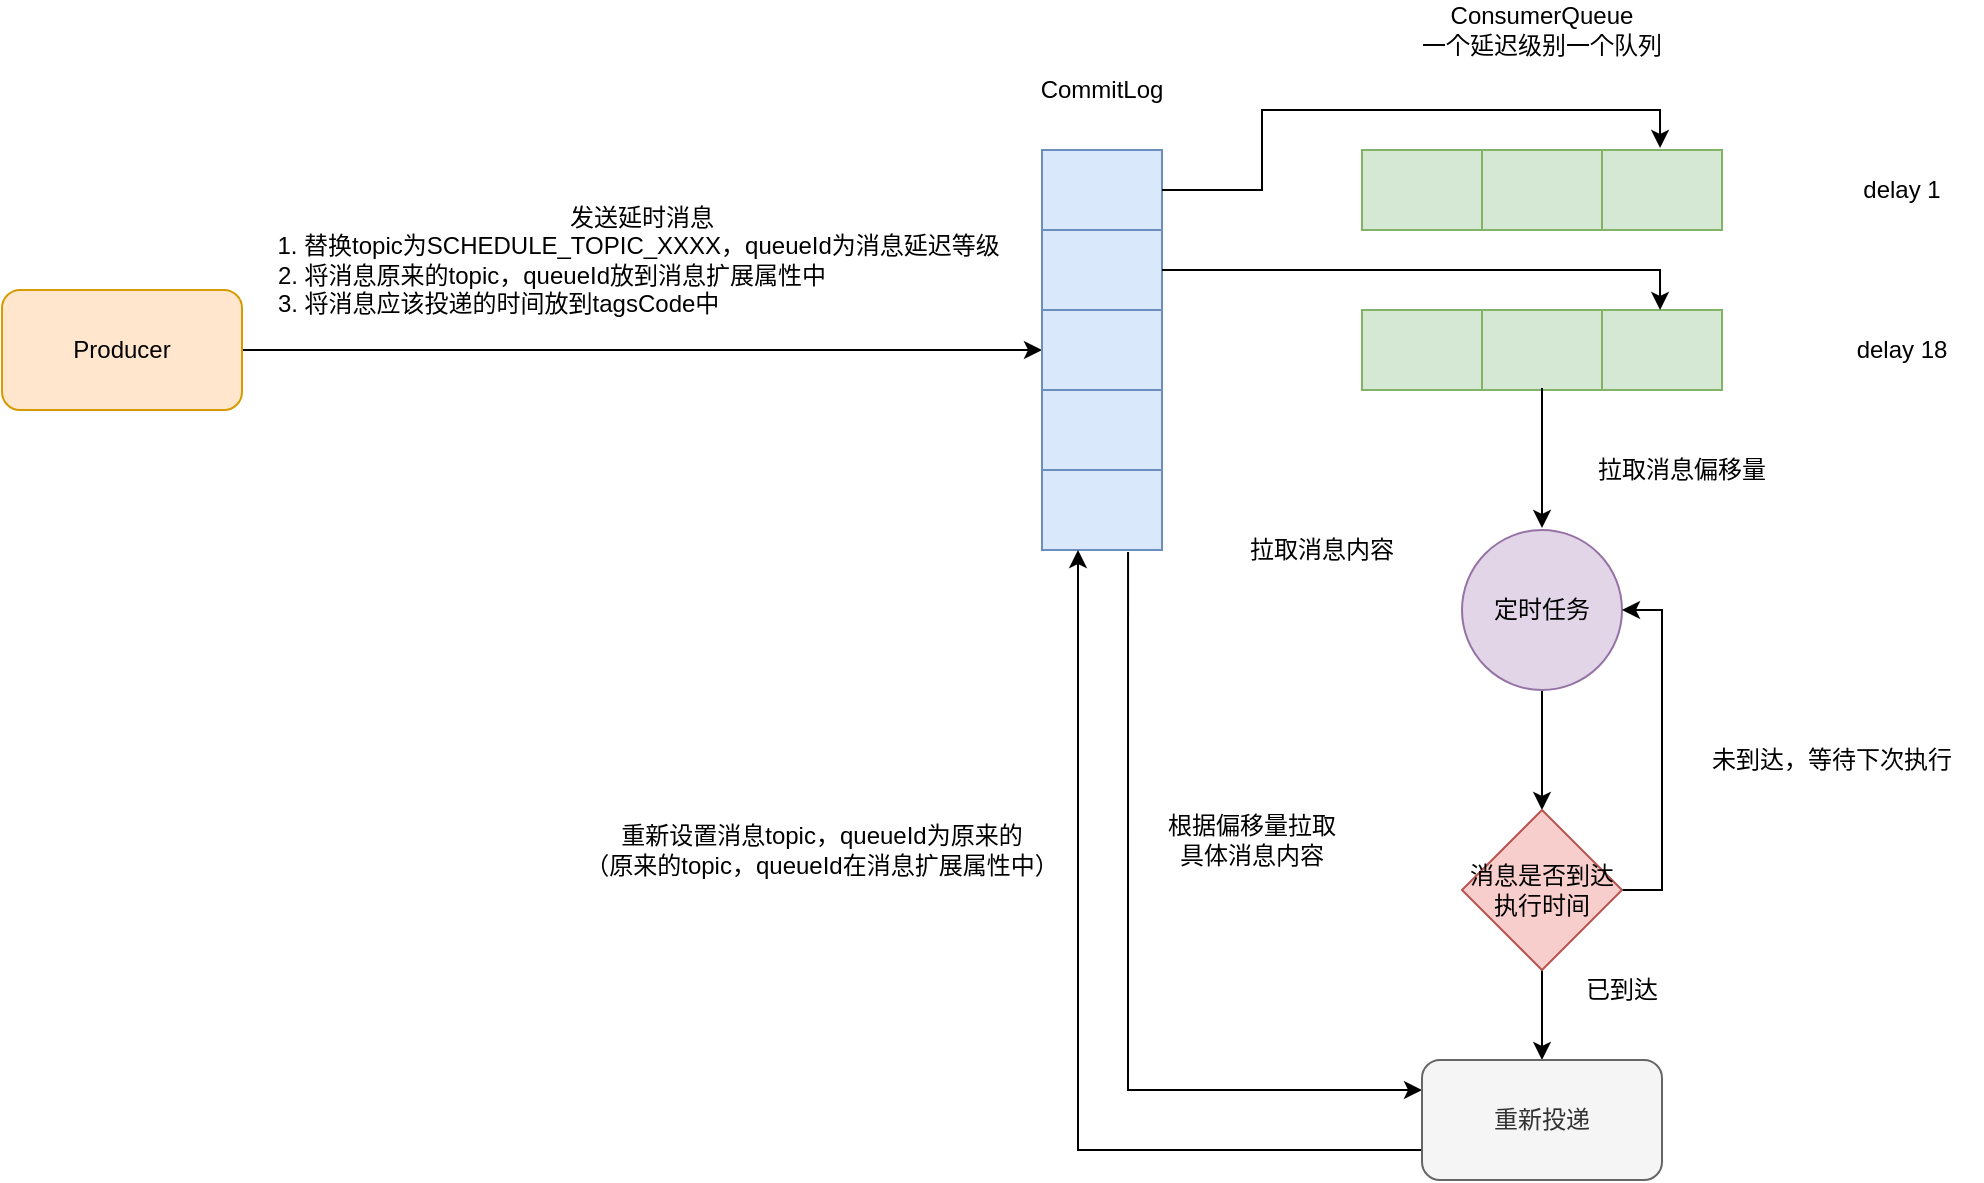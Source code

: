 <mxfile version="14.6.3" type="github">
  <diagram id="NQNQL-IsYVZrM8-REyhW" name="Page-1">
    <mxGraphModel dx="1773" dy="536" grid="1" gridSize="10" guides="1" tooltips="1" connect="1" arrows="1" fold="1" page="1" pageScale="1" pageWidth="827" pageHeight="1169" math="0" shadow="0">
      <root>
        <mxCell id="0" />
        <mxCell id="1" parent="0" />
        <mxCell id="EfNjIKd8hFoJNDSCU2aa-24" style="edgeStyle=orthogonalEdgeStyle;rounded=0;orthogonalLoop=1;jettySize=auto;html=1;exitX=1;exitY=0.5;exitDx=0;exitDy=0;entryX=0;entryY=0.5;entryDx=0;entryDy=0;" parent="1" source="EfNjIKd8hFoJNDSCU2aa-6" target="EfNjIKd8hFoJNDSCU2aa-8" edge="1">
          <mxGeometry relative="1" as="geometry" />
        </mxCell>
        <mxCell id="EfNjIKd8hFoJNDSCU2aa-6" value="Producer" style="rounded=1;whiteSpace=wrap;html=1;fillColor=#ffe6cc;strokeColor=#d79b00;" parent="1" vertex="1">
          <mxGeometry x="-50" y="170" width="120" height="60" as="geometry" />
        </mxCell>
        <mxCell id="EfNjIKd8hFoJNDSCU2aa-7" value="" style="shape=table;html=1;whiteSpace=wrap;startSize=0;container=1;collapsible=0;childLayout=tableLayout;fillColor=#dae8fc;strokeColor=#6c8ebf;" parent="1" vertex="1">
          <mxGeometry x="470" y="100" width="60" height="200" as="geometry" />
        </mxCell>
        <mxCell id="EfNjIKd8hFoJNDSCU2aa-22" style="shape=partialRectangle;html=1;whiteSpace=wrap;collapsible=0;dropTarget=0;pointerEvents=0;fillColor=none;top=0;left=0;bottom=0;right=0;points=[[0,0.5],[1,0.5]];portConstraint=eastwest;" parent="EfNjIKd8hFoJNDSCU2aa-7" vertex="1">
          <mxGeometry width="60" height="40" as="geometry" />
        </mxCell>
        <mxCell id="EfNjIKd8hFoJNDSCU2aa-23" style="shape=partialRectangle;html=1;whiteSpace=wrap;connectable=0;fillColor=none;top=0;left=0;bottom=0;right=0;overflow=hidden;" parent="EfNjIKd8hFoJNDSCU2aa-22" vertex="1">
          <mxGeometry width="60" height="40" as="geometry" />
        </mxCell>
        <mxCell id="EfNjIKd8hFoJNDSCU2aa-20" style="shape=partialRectangle;html=1;whiteSpace=wrap;collapsible=0;dropTarget=0;pointerEvents=0;fillColor=none;top=0;left=0;bottom=0;right=0;points=[[0,0.5],[1,0.5]];portConstraint=eastwest;" parent="EfNjIKd8hFoJNDSCU2aa-7" vertex="1">
          <mxGeometry y="40" width="60" height="40" as="geometry" />
        </mxCell>
        <mxCell id="EfNjIKd8hFoJNDSCU2aa-21" style="shape=partialRectangle;html=1;whiteSpace=wrap;connectable=0;fillColor=none;top=0;left=0;bottom=0;right=0;overflow=hidden;" parent="EfNjIKd8hFoJNDSCU2aa-20" vertex="1">
          <mxGeometry width="60" height="40" as="geometry" />
        </mxCell>
        <mxCell id="EfNjIKd8hFoJNDSCU2aa-8" value="" style="shape=partialRectangle;html=1;whiteSpace=wrap;collapsible=0;dropTarget=0;pointerEvents=0;fillColor=none;top=0;left=0;bottom=0;right=0;points=[[0,0.5],[1,0.5]];portConstraint=eastwest;" parent="EfNjIKd8hFoJNDSCU2aa-7" vertex="1">
          <mxGeometry y="80" width="60" height="40" as="geometry" />
        </mxCell>
        <mxCell id="EfNjIKd8hFoJNDSCU2aa-9" value="" style="shape=partialRectangle;html=1;whiteSpace=wrap;connectable=0;fillColor=none;top=0;left=0;bottom=0;right=0;overflow=hidden;" parent="EfNjIKd8hFoJNDSCU2aa-8" vertex="1">
          <mxGeometry width="60" height="40" as="geometry" />
        </mxCell>
        <mxCell id="EfNjIKd8hFoJNDSCU2aa-12" value="" style="shape=partialRectangle;html=1;whiteSpace=wrap;collapsible=0;dropTarget=0;pointerEvents=0;fillColor=none;top=0;left=0;bottom=0;right=0;points=[[0,0.5],[1,0.5]];portConstraint=eastwest;" parent="EfNjIKd8hFoJNDSCU2aa-7" vertex="1">
          <mxGeometry y="120" width="60" height="40" as="geometry" />
        </mxCell>
        <mxCell id="EfNjIKd8hFoJNDSCU2aa-13" value="" style="shape=partialRectangle;html=1;whiteSpace=wrap;connectable=0;fillColor=none;top=0;left=0;bottom=0;right=0;overflow=hidden;" parent="EfNjIKd8hFoJNDSCU2aa-12" vertex="1">
          <mxGeometry width="60" height="40" as="geometry" />
        </mxCell>
        <mxCell id="EfNjIKd8hFoJNDSCU2aa-16" value="" style="shape=partialRectangle;html=1;whiteSpace=wrap;collapsible=0;dropTarget=0;pointerEvents=0;fillColor=none;top=0;left=0;bottom=0;right=0;points=[[0,0.5],[1,0.5]];portConstraint=eastwest;" parent="EfNjIKd8hFoJNDSCU2aa-7" vertex="1">
          <mxGeometry y="160" width="60" height="40" as="geometry" />
        </mxCell>
        <mxCell id="EfNjIKd8hFoJNDSCU2aa-17" value="" style="shape=partialRectangle;html=1;whiteSpace=wrap;connectable=0;fillColor=none;top=0;left=0;bottom=0;right=0;overflow=hidden;" parent="EfNjIKd8hFoJNDSCU2aa-16" vertex="1">
          <mxGeometry width="60" height="40" as="geometry" />
        </mxCell>
        <mxCell id="EfNjIKd8hFoJNDSCU2aa-25" value="&lt;div&gt;发送延时消息&lt;/div&gt;&lt;div&gt;1. 替换topic为SCHEDULE_TOPIC_XXXX，queueId为消息延迟等级&amp;nbsp;&lt;/div&gt;&lt;div&gt;2. 将消息原来的topic，queueId放到消息扩展属性中&amp;nbsp; &amp;nbsp; &amp;nbsp; &amp;nbsp; &amp;nbsp; &amp;nbsp; &amp;nbsp; &amp;nbsp; &amp;nbsp; &amp;nbsp; &amp;nbsp; &amp;nbsp; &amp;nbsp; &amp;nbsp;&lt;/div&gt;&lt;div&gt;3. 将消息应该投递的时间放到tagsCode中&amp;nbsp; &amp;nbsp; &amp;nbsp; &amp;nbsp; &amp;nbsp; &amp;nbsp; &amp;nbsp; &amp;nbsp; &amp;nbsp; &amp;nbsp; &amp;nbsp; &amp;nbsp; &amp;nbsp; &amp;nbsp; &amp;nbsp; &amp;nbsp; &amp;nbsp; &amp;nbsp; &amp;nbsp; &amp;nbsp; &amp;nbsp; &amp;nbsp;&lt;/div&gt;" style="text;html=1;strokeColor=none;fillColor=none;align=center;verticalAlign=middle;whiteSpace=wrap;rounded=0;" parent="1" vertex="1">
          <mxGeometry x="80" y="150" width="380" height="10" as="geometry" />
        </mxCell>
        <mxCell id="EfNjIKd8hFoJNDSCU2aa-26" value="CommitLog" style="text;html=1;strokeColor=none;fillColor=none;align=center;verticalAlign=middle;whiteSpace=wrap;rounded=0;" parent="1" vertex="1">
          <mxGeometry x="480" y="60" width="40" height="20" as="geometry" />
        </mxCell>
        <mxCell id="EfNjIKd8hFoJNDSCU2aa-28" value="" style="shape=table;html=1;whiteSpace=wrap;startSize=0;container=1;collapsible=0;childLayout=tableLayout;fillColor=#d5e8d4;strokeColor=#82b366;" parent="1" vertex="1">
          <mxGeometry x="630" y="100" width="180" height="40" as="geometry" />
        </mxCell>
        <mxCell id="EfNjIKd8hFoJNDSCU2aa-29" value="" style="shape=partialRectangle;html=1;whiteSpace=wrap;collapsible=0;dropTarget=0;pointerEvents=0;fillColor=none;top=0;left=0;bottom=0;right=0;points=[[0,0.5],[1,0.5]];portConstraint=eastwest;" parent="EfNjIKd8hFoJNDSCU2aa-28" vertex="1">
          <mxGeometry width="180" height="40" as="geometry" />
        </mxCell>
        <mxCell id="EfNjIKd8hFoJNDSCU2aa-30" value="" style="shape=partialRectangle;html=1;whiteSpace=wrap;connectable=0;fillColor=none;top=0;left=0;bottom=0;right=0;overflow=hidden;" parent="EfNjIKd8hFoJNDSCU2aa-29" vertex="1">
          <mxGeometry width="60" height="40" as="geometry" />
        </mxCell>
        <mxCell id="EfNjIKd8hFoJNDSCU2aa-31" value="" style="shape=partialRectangle;html=1;whiteSpace=wrap;connectable=0;fillColor=none;top=0;left=0;bottom=0;right=0;overflow=hidden;" parent="EfNjIKd8hFoJNDSCU2aa-29" vertex="1">
          <mxGeometry x="60" width="60" height="40" as="geometry" />
        </mxCell>
        <mxCell id="EfNjIKd8hFoJNDSCU2aa-32" value="" style="shape=partialRectangle;html=1;whiteSpace=wrap;connectable=0;fillColor=none;top=0;left=0;bottom=0;right=0;overflow=hidden;" parent="EfNjIKd8hFoJNDSCU2aa-29" vertex="1">
          <mxGeometry x="120" width="60" height="40" as="geometry" />
        </mxCell>
        <mxCell id="EfNjIKd8hFoJNDSCU2aa-41" value="" style="shape=table;html=1;whiteSpace=wrap;startSize=0;container=1;collapsible=0;childLayout=tableLayout;fillColor=#d5e8d4;strokeColor=#82b366;" parent="1" vertex="1">
          <mxGeometry x="630" y="180" width="180" height="40" as="geometry" />
        </mxCell>
        <mxCell id="EfNjIKd8hFoJNDSCU2aa-42" value="" style="shape=partialRectangle;html=1;whiteSpace=wrap;collapsible=0;dropTarget=0;pointerEvents=0;fillColor=none;top=0;left=0;bottom=0;right=0;points=[[0,0.5],[1,0.5]];portConstraint=eastwest;" parent="EfNjIKd8hFoJNDSCU2aa-41" vertex="1">
          <mxGeometry width="180" height="40" as="geometry" />
        </mxCell>
        <mxCell id="EfNjIKd8hFoJNDSCU2aa-43" value="" style="shape=partialRectangle;html=1;whiteSpace=wrap;connectable=0;fillColor=none;top=0;left=0;bottom=0;right=0;overflow=hidden;" parent="EfNjIKd8hFoJNDSCU2aa-42" vertex="1">
          <mxGeometry width="60" height="40" as="geometry" />
        </mxCell>
        <mxCell id="EfNjIKd8hFoJNDSCU2aa-44" value="" style="shape=partialRectangle;html=1;whiteSpace=wrap;connectable=0;fillColor=none;top=0;left=0;bottom=0;right=0;overflow=hidden;" parent="EfNjIKd8hFoJNDSCU2aa-42" vertex="1">
          <mxGeometry x="60" width="60" height="40" as="geometry" />
        </mxCell>
        <mxCell id="EfNjIKd8hFoJNDSCU2aa-45" value="" style="shape=partialRectangle;html=1;whiteSpace=wrap;connectable=0;fillColor=none;top=0;left=0;bottom=0;right=0;overflow=hidden;" parent="EfNjIKd8hFoJNDSCU2aa-42" vertex="1">
          <mxGeometry x="120" width="60" height="40" as="geometry" />
        </mxCell>
        <mxCell id="EfNjIKd8hFoJNDSCU2aa-46" value="ConsumerQueue&lt;br&gt;一个延迟级别一个队列" style="text;html=1;strokeColor=none;fillColor=none;align=center;verticalAlign=middle;whiteSpace=wrap;rounded=0;" parent="1" vertex="1">
          <mxGeometry x="610" y="30" width="220" height="20" as="geometry" />
        </mxCell>
        <mxCell id="EfNjIKd8hFoJNDSCU2aa-47" value="delay 1" style="text;html=1;strokeColor=none;fillColor=none;align=center;verticalAlign=middle;whiteSpace=wrap;rounded=0;" parent="1" vertex="1">
          <mxGeometry x="860" y="110" width="80" height="20" as="geometry" />
        </mxCell>
        <mxCell id="EfNjIKd8hFoJNDSCU2aa-48" value="delay 18" style="text;html=1;strokeColor=none;fillColor=none;align=center;verticalAlign=middle;whiteSpace=wrap;rounded=0;" parent="1" vertex="1">
          <mxGeometry x="860" y="190" width="80" height="20" as="geometry" />
        </mxCell>
        <mxCell id="EfNjIKd8hFoJNDSCU2aa-52" style="edgeStyle=orthogonalEdgeStyle;rounded=0;orthogonalLoop=1;jettySize=auto;html=1;exitX=1;exitY=0.5;exitDx=0;exitDy=0;entryX=0.828;entryY=-0.025;entryDx=0;entryDy=0;entryPerimeter=0;" parent="1" source="EfNjIKd8hFoJNDSCU2aa-22" target="EfNjIKd8hFoJNDSCU2aa-29" edge="1">
          <mxGeometry relative="1" as="geometry" />
        </mxCell>
        <mxCell id="EfNjIKd8hFoJNDSCU2aa-53" style="edgeStyle=orthogonalEdgeStyle;rounded=0;orthogonalLoop=1;jettySize=auto;html=1;exitX=1;exitY=0.5;exitDx=0;exitDy=0;entryX=0.828;entryY=0;entryDx=0;entryDy=0;entryPerimeter=0;" parent="1" source="EfNjIKd8hFoJNDSCU2aa-20" target="EfNjIKd8hFoJNDSCU2aa-42" edge="1">
          <mxGeometry relative="1" as="geometry" />
        </mxCell>
        <mxCell id="EfNjIKd8hFoJNDSCU2aa-58" style="edgeStyle=orthogonalEdgeStyle;rounded=0;orthogonalLoop=1;jettySize=auto;html=1;exitX=0.5;exitY=0;exitDx=0;exitDy=0;startArrow=classic;startFill=1;endArrow=none;endFill=0;" parent="1" edge="1">
          <mxGeometry relative="1" as="geometry">
            <mxPoint x="720" y="219" as="targetPoint" />
            <mxPoint x="720" y="289" as="sourcePoint" />
          </mxGeometry>
        </mxCell>
        <mxCell id="EfNjIKd8hFoJNDSCU2aa-65" style="edgeStyle=orthogonalEdgeStyle;rounded=0;orthogonalLoop=1;jettySize=auto;html=1;exitX=0.5;exitY=1;exitDx=0;exitDy=0;entryX=0.5;entryY=0;entryDx=0;entryDy=0;" parent="1" source="EfNjIKd8hFoJNDSCU2aa-54" target="EfNjIKd8hFoJNDSCU2aa-64" edge="1">
          <mxGeometry relative="1" as="geometry" />
        </mxCell>
        <mxCell id="EfNjIKd8hFoJNDSCU2aa-54" value="定时任务" style="ellipse;whiteSpace=wrap;html=1;aspect=fixed;fillColor=#e1d5e7;strokeColor=#9673a6;" parent="1" vertex="1">
          <mxGeometry x="680" y="290" width="80" height="80" as="geometry" />
        </mxCell>
        <mxCell id="EfNjIKd8hFoJNDSCU2aa-67" style="edgeStyle=orthogonalEdgeStyle;rounded=0;orthogonalLoop=1;jettySize=auto;html=1;exitX=1;exitY=0.5;exitDx=0;exitDy=0;entryX=1;entryY=0.5;entryDx=0;entryDy=0;" parent="1" source="EfNjIKd8hFoJNDSCU2aa-64" target="EfNjIKd8hFoJNDSCU2aa-54" edge="1">
          <mxGeometry relative="1" as="geometry" />
        </mxCell>
        <mxCell id="-DXZLvyKEFGeLmnr95ct-6" style="edgeStyle=orthogonalEdgeStyle;rounded=0;orthogonalLoop=1;jettySize=auto;html=1;exitX=0.5;exitY=1;exitDx=0;exitDy=0;entryX=0.5;entryY=0;entryDx=0;entryDy=0;startArrow=none;startFill=0;endArrow=classic;endFill=1;" edge="1" parent="1" source="EfNjIKd8hFoJNDSCU2aa-64" target="-DXZLvyKEFGeLmnr95ct-3">
          <mxGeometry relative="1" as="geometry" />
        </mxCell>
        <mxCell id="EfNjIKd8hFoJNDSCU2aa-64" value="消息是否到达执行时间" style="rhombus;whiteSpace=wrap;html=1;fillColor=#f8cecc;strokeColor=#b85450;" parent="1" vertex="1">
          <mxGeometry x="680" y="430" width="80" height="80" as="geometry" />
        </mxCell>
        <mxCell id="EfNjIKd8hFoJNDSCU2aa-68" value="未到达，等待下次执行" style="text;html=1;strokeColor=none;fillColor=none;align=center;verticalAlign=middle;whiteSpace=wrap;rounded=0;" parent="1" vertex="1">
          <mxGeometry x="790" y="390" width="150" height="30" as="geometry" />
        </mxCell>
        <mxCell id="EfNjIKd8hFoJNDSCU2aa-71" value="拉取消息偏移量" style="text;html=1;strokeColor=none;fillColor=none;align=center;verticalAlign=middle;whiteSpace=wrap;rounded=0;" parent="1" vertex="1">
          <mxGeometry x="730" y="250" width="120" height="20" as="geometry" />
        </mxCell>
        <mxCell id="EfNjIKd8hFoJNDSCU2aa-72" value="拉取消息内容" style="text;html=1;strokeColor=none;fillColor=none;align=center;verticalAlign=middle;whiteSpace=wrap;rounded=0;" parent="1" vertex="1">
          <mxGeometry x="550" y="290" width="120" height="20" as="geometry" />
        </mxCell>
        <mxCell id="EfNjIKd8hFoJNDSCU2aa-73" value="&lt;div&gt;重新设置消息topic，queueId为原来的&lt;/div&gt;&lt;div&gt;（原来的topic，queueId在消息扩展属性中）&lt;/div&gt;" style="text;html=1;strokeColor=none;fillColor=none;align=center;verticalAlign=middle;whiteSpace=wrap;rounded=0;" parent="1" vertex="1">
          <mxGeometry x="220" y="430" width="280" height="40" as="geometry" />
        </mxCell>
        <mxCell id="-DXZLvyKEFGeLmnr95ct-8" style="edgeStyle=orthogonalEdgeStyle;rounded=0;orthogonalLoop=1;jettySize=auto;html=1;exitX=0;exitY=0.25;exitDx=0;exitDy=0;entryX=0.717;entryY=1.025;entryDx=0;entryDy=0;entryPerimeter=0;startArrow=classic;startFill=1;endArrow=none;endFill=0;" edge="1" parent="1" source="-DXZLvyKEFGeLmnr95ct-3" target="EfNjIKd8hFoJNDSCU2aa-16">
          <mxGeometry relative="1" as="geometry" />
        </mxCell>
        <mxCell id="-DXZLvyKEFGeLmnr95ct-9" style="edgeStyle=orthogonalEdgeStyle;rounded=0;orthogonalLoop=1;jettySize=auto;html=1;exitX=0;exitY=0.75;exitDx=0;exitDy=0;entryX=0.3;entryY=1;entryDx=0;entryDy=0;entryPerimeter=0;startArrow=none;startFill=0;endArrow=classic;endFill=1;" edge="1" parent="1" source="-DXZLvyKEFGeLmnr95ct-3" target="EfNjIKd8hFoJNDSCU2aa-16">
          <mxGeometry relative="1" as="geometry" />
        </mxCell>
        <mxCell id="-DXZLvyKEFGeLmnr95ct-3" value="重新投递" style="rounded=1;whiteSpace=wrap;html=1;fillColor=#f5f5f5;strokeColor=#666666;fontColor=#333333;" vertex="1" parent="1">
          <mxGeometry x="660" y="555" width="120" height="60" as="geometry" />
        </mxCell>
        <mxCell id="-DXZLvyKEFGeLmnr95ct-7" value="已到达" style="text;html=1;strokeColor=none;fillColor=none;align=center;verticalAlign=middle;whiteSpace=wrap;rounded=0;" vertex="1" parent="1">
          <mxGeometry x="740" y="510" width="40" height="20" as="geometry" />
        </mxCell>
        <mxCell id="-DXZLvyKEFGeLmnr95ct-10" value="根据偏移量拉取&lt;br&gt;具体消息内容" style="text;html=1;strokeColor=none;fillColor=none;align=center;verticalAlign=middle;whiteSpace=wrap;rounded=0;" vertex="1" parent="1">
          <mxGeometry x="530" y="430" width="90" height="30" as="geometry" />
        </mxCell>
      </root>
    </mxGraphModel>
  </diagram>
</mxfile>
